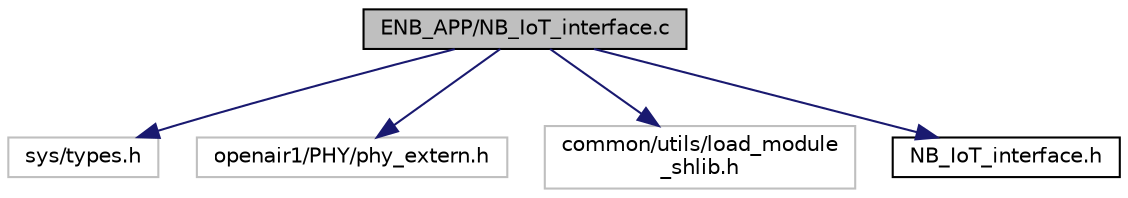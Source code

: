 digraph "ENB_APP/NB_IoT_interface.c"
{
 // LATEX_PDF_SIZE
  edge [fontname="Helvetica",fontsize="10",labelfontname="Helvetica",labelfontsize="10"];
  node [fontname="Helvetica",fontsize="10",shape=record];
  Node1 [label="ENB_APP/NB_IoT_interface.c",height=0.2,width=0.4,color="black", fillcolor="grey75", style="filled", fontcolor="black",tooltip=": load library implementing coding/decoding algorithms"];
  Node1 -> Node2 [color="midnightblue",fontsize="10",style="solid",fontname="Helvetica"];
  Node2 [label="sys/types.h",height=0.2,width=0.4,color="grey75", fillcolor="white", style="filled",tooltip=" "];
  Node1 -> Node3 [color="midnightblue",fontsize="10",style="solid",fontname="Helvetica"];
  Node3 [label="openair1/PHY/phy_extern.h",height=0.2,width=0.4,color="grey75", fillcolor="white", style="filled",tooltip=" "];
  Node1 -> Node4 [color="midnightblue",fontsize="10",style="solid",fontname="Helvetica"];
  Node4 [label="common/utils/load_module\l_shlib.h",height=0.2,width=0.4,color="grey75", fillcolor="white", style="filled",tooltip=" "];
  Node1 -> Node5 [color="midnightblue",fontsize="10",style="solid",fontname="Helvetica"];
  Node5 [label="NB_IoT_interface.h",height=0.2,width=0.4,color="black", fillcolor="white", style="filled",URL="$NB__IoT__interface_8h.html",tooltip=": api interface for nb-iot application"];
}
